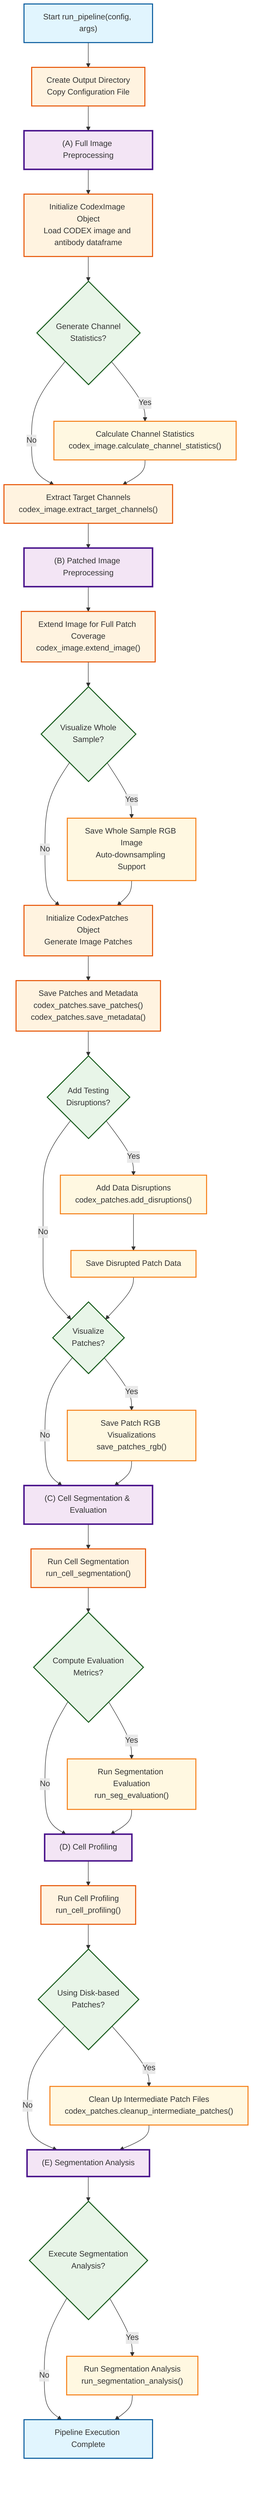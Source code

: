 flowchart TD
    A["Start run_pipeline(config, args)"] --> B["Create Output Directory<br/>Copy Configuration File"]
    B --> C["(A) Full Image Preprocessing"]
    
    %% Section A: Full Image Preprocessing
    C --> D["Initialize CodexImage Object<br/>Load CODEX image and antibody dataframe"]
    D --> E{Generate Channel<br/>Statistics?}
    E -->|Yes| F["Calculate Channel Statistics<br/>codex_image.calculate_channel_statistics()"]
    E -->|No| G["Extract Target Channels<br/>codex_image.extract_target_channels()"]
    F --> G
    
    %% Section B: Patched Image Preprocessing
    G --> H["(B) Patched Image Preprocessing"]
    H --> I["Extend Image for Full Patch Coverage<br/>codex_image.extend_image()"]
    I --> J{Visualize Whole<br/>Sample?}
    J -->|Yes| K["Save Whole Sample RGB Image<br/>Auto-downsampling Support"]
    J -->|No| L["Initialize CodexPatches Object<br/>Generate Image Patches"]
    K --> L
    
    L --> M["Save Patches and Metadata<br/>codex_patches.save_patches()<br/>codex_patches.save_metadata()"]
    M --> N{Add Testing<br/>Disruptions?}
    N -->|Yes| O["Add Data Disruptions<br/>codex_patches.add_disruptions()"]
    N -->|No| P{Visualize<br/>Patches?}
    O --> O1["Save Disrupted Patch Data"]
    O1 --> P
    P -->|Yes| Q["Save Patch RGB Visualizations<br/>save_patches_rgb()"]
    P -->|No| R["(C) Cell Segmentation & Evaluation"]
    Q --> R
    
    %% Section C: Cell Segmentation
    R --> S["Run Cell Segmentation<br/>run_cell_segmentation()"]
    S --> T{Compute Evaluation<br/>Metrics?}
    T -->|Yes| U["Run Segmentation Evaluation<br/>run_seg_evaluation()"]
    T -->|No| V["(D) Cell Profiling"]
    U --> V
    
    %% Section D: Cell Profiling
    V --> W["Run Cell Profiling<br/>run_cell_profiling()"]
    W --> X{Using Disk-based<br/>Patches?}
    X -->|Yes| Y["Clean Up Intermediate Patch Files<br/>codex_patches.cleanup_intermediate_patches()"]
    X -->|No| Z["(E) Segmentation Analysis"]
    Y --> Z
    
    %% Section E: Segmentation Analysis
    Z --> AA{Execute Segmentation<br/>Analysis?}
    AA -->|Yes| BB["Run Segmentation Analysis<br/>run_segmentation_analysis()"]
    AA -->|No| CC["Pipeline Execution Complete"]
    BB --> CC
    
    %% Styling
    classDef startEnd fill:#e1f5fe,stroke:#01579b,stroke-width:2px
    classDef sectionHeader fill:#f3e5f5,stroke:#4a148c,stroke-width:3px
    classDef process fill:#fff3e0,stroke:#e65100,stroke-width:2px
    classDef decision fill:#e8f5e8,stroke:#1b5e20,stroke-width:2px
    classDef optional fill:#fff8e1,stroke:#f57f17,stroke-width:2px
    
    class A,CC startEnd
    class C,H,R,V,Z sectionHeader
    class B,D,G,I,L,M,S,W process
    class E,J,N,P,T,X,AA decision
    class F,K,O,O1,Q,U,Y,BB optional